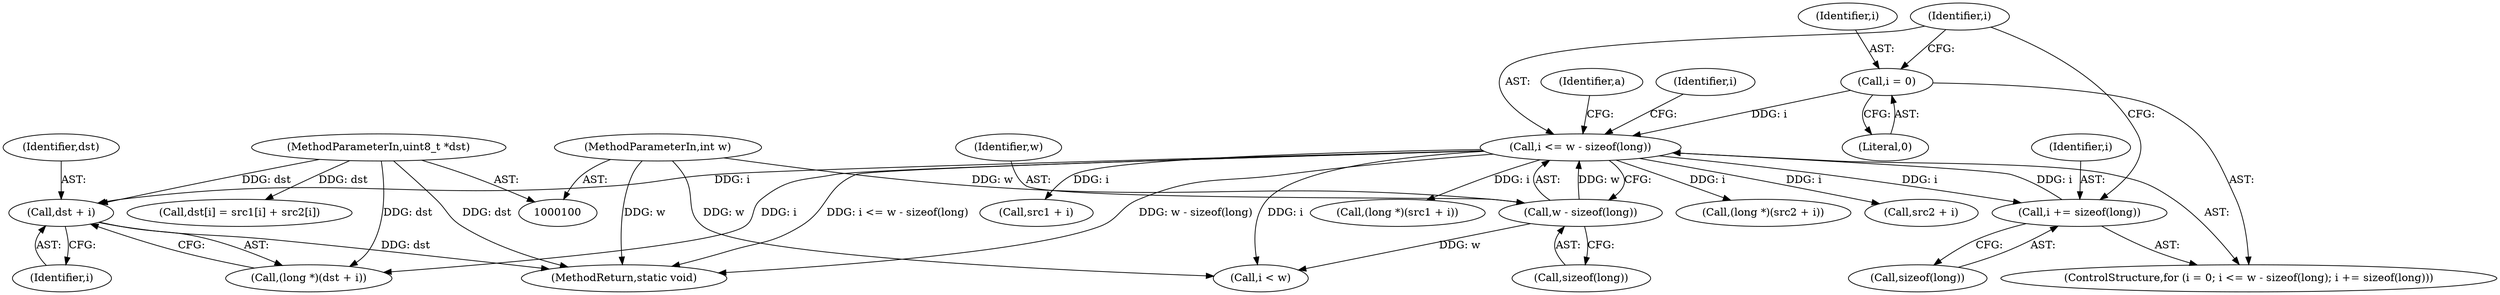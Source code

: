 digraph "0_FFmpeg_86736f59d6a527d8bc807d09b93f971c0fe0bb07@pointer" {
"1000144" [label="(Call,dst + i)"];
"1000101" [label="(MethodParameterIn,uint8_t *dst)"];
"1000111" [label="(Call,i <= w - sizeof(long))"];
"1000117" [label="(Call,i += sizeof(long))"];
"1000108" [label="(Call,i = 0)"];
"1000113" [label="(Call,w - sizeof(long))"];
"1000104" [label="(MethodParameterIn,int w)"];
"1000113" [label="(Call,w - sizeof(long))"];
"1000115" [label="(Call,sizeof(long))"];
"1000126" [label="(Call,(long *)(src1 + i))"];
"1000146" [label="(Identifier,i)"];
"1000108" [label="(Call,i = 0)"];
"1000177" [label="(MethodReturn,static void)"];
"1000144" [label="(Call,dst + i)"];
"1000142" [label="(Call,(long *)(dst + i))"];
"1000118" [label="(Identifier,i)"];
"1000162" [label="(Identifier,i)"];
"1000104" [label="(MethodParameterIn,int w)"];
"1000111" [label="(Call,i <= w - sizeof(long))"];
"1000110" [label="(Literal,0)"];
"1000135" [label="(Call,(long *)(src2 + i))"];
"1000137" [label="(Call,src2 + i)"];
"1000107" [label="(ControlStructure,for (i = 0; i <= w - sizeof(long); i += sizeof(long)))"];
"1000114" [label="(Identifier,w)"];
"1000161" [label="(Call,i < w)"];
"1000166" [label="(Call,dst[i] = src1[i] + src2[i])"];
"1000117" [label="(Call,i += sizeof(long))"];
"1000119" [label="(Call,sizeof(long))"];
"1000145" [label="(Identifier,dst)"];
"1000109" [label="(Identifier,i)"];
"1000101" [label="(MethodParameterIn,uint8_t *dst)"];
"1000128" [label="(Call,src1 + i)"];
"1000112" [label="(Identifier,i)"];
"1000124" [label="(Identifier,a)"];
"1000144" -> "1000142"  [label="AST: "];
"1000144" -> "1000146"  [label="CFG: "];
"1000145" -> "1000144"  [label="AST: "];
"1000146" -> "1000144"  [label="AST: "];
"1000142" -> "1000144"  [label="CFG: "];
"1000144" -> "1000177"  [label="DDG: dst"];
"1000101" -> "1000144"  [label="DDG: dst"];
"1000111" -> "1000144"  [label="DDG: i"];
"1000101" -> "1000100"  [label="AST: "];
"1000101" -> "1000177"  [label="DDG: dst"];
"1000101" -> "1000142"  [label="DDG: dst"];
"1000101" -> "1000166"  [label="DDG: dst"];
"1000111" -> "1000107"  [label="AST: "];
"1000111" -> "1000113"  [label="CFG: "];
"1000112" -> "1000111"  [label="AST: "];
"1000113" -> "1000111"  [label="AST: "];
"1000124" -> "1000111"  [label="CFG: "];
"1000162" -> "1000111"  [label="CFG: "];
"1000111" -> "1000177"  [label="DDG: w - sizeof(long)"];
"1000111" -> "1000177"  [label="DDG: i <= w - sizeof(long)"];
"1000117" -> "1000111"  [label="DDG: i"];
"1000108" -> "1000111"  [label="DDG: i"];
"1000113" -> "1000111"  [label="DDG: w"];
"1000111" -> "1000117"  [label="DDG: i"];
"1000111" -> "1000126"  [label="DDG: i"];
"1000111" -> "1000128"  [label="DDG: i"];
"1000111" -> "1000135"  [label="DDG: i"];
"1000111" -> "1000137"  [label="DDG: i"];
"1000111" -> "1000142"  [label="DDG: i"];
"1000111" -> "1000161"  [label="DDG: i"];
"1000117" -> "1000107"  [label="AST: "];
"1000117" -> "1000119"  [label="CFG: "];
"1000118" -> "1000117"  [label="AST: "];
"1000119" -> "1000117"  [label="AST: "];
"1000112" -> "1000117"  [label="CFG: "];
"1000108" -> "1000107"  [label="AST: "];
"1000108" -> "1000110"  [label="CFG: "];
"1000109" -> "1000108"  [label="AST: "];
"1000110" -> "1000108"  [label="AST: "];
"1000112" -> "1000108"  [label="CFG: "];
"1000113" -> "1000115"  [label="CFG: "];
"1000114" -> "1000113"  [label="AST: "];
"1000115" -> "1000113"  [label="AST: "];
"1000104" -> "1000113"  [label="DDG: w"];
"1000113" -> "1000161"  [label="DDG: w"];
"1000104" -> "1000100"  [label="AST: "];
"1000104" -> "1000177"  [label="DDG: w"];
"1000104" -> "1000161"  [label="DDG: w"];
}
